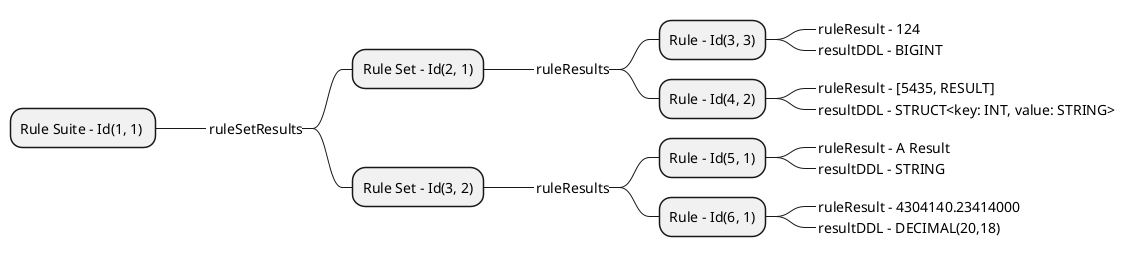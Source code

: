 @startmindmap

* Rule Suite - Id(1, 1) 
 *_ ruleSetResults
  * Rule Set - Id(2, 1)
   *_ ruleResults
    * Rule - Id(3, 3)
     *_ ruleResult - 124
     *_ resultDDL - BIGINT
    * Rule - Id(4, 2)
     *_ ruleResult - [5435, RESULT]
     *_ resultDDL - STRUCT<key: INT, value: STRING>
  * Rule Set - Id(3, 2)
   *_ ruleResults
    * Rule - Id(5, 1)
     *_ ruleResult - A Result
     *_ resultDDL - STRING
    * Rule - Id(6, 1)
     *_ ruleResult - 4304140.23414000
     *_ resultDDL - DECIMAL(20,18)

@endmindmap